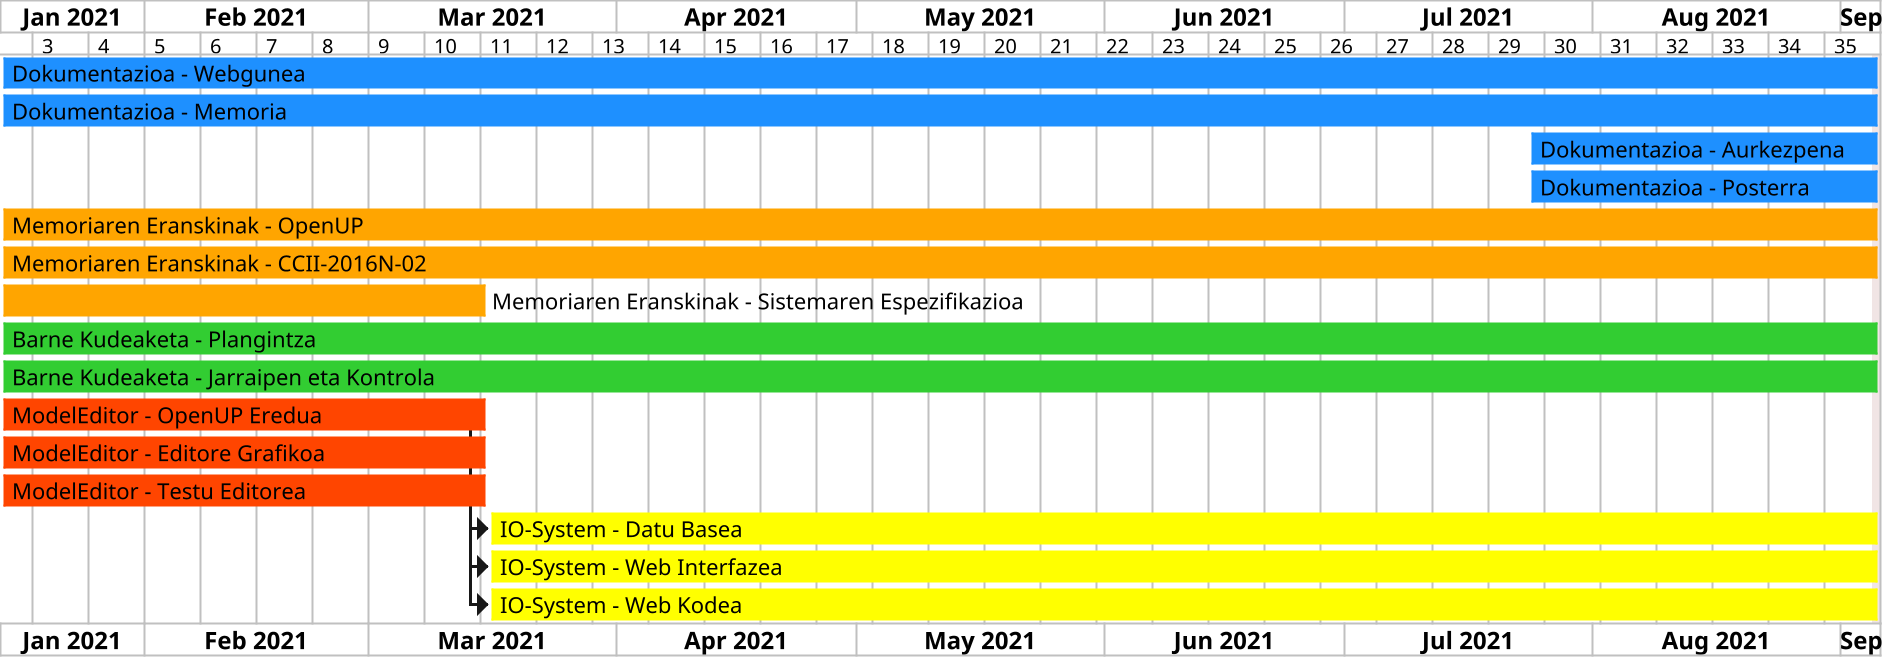 @startgantt Gantt_2
scale 2
printscale weekly

project starts the 2021/01/14
2021/09/05 is closed

'Dokumentazioa'
[Dokumentazioa - Webgunea] starts 2021/01/14 and ends 2021/09/05
[Dokumentazioa - Memoria] starts 2021/01/14 and ends 2021/09/05
[Dokumentazioa - Aurkezpena] starts 2021/07/24 and ends 2021/09/05
[Dokumentazioa - Posterra] starts 2021/07/24 and ends 2021/09/05
[Dokumentazioa - Webgunea] is colored in DodgerBlue
[Dokumentazioa - Memoria] is colored in DodgerBlue
[Dokumentazioa - Aurkezpena] is colored in DodgerBlue
[Dokumentazioa - Posterra] is colored in DodgerBlue

'Memoriaren Eranskinak'
[Memoriaren Eranskinak - OpenUP] starts 2021/01/14 and ends 2021/09/05
[Memoriaren Eranskinak - CCII-2016N-02] starts 2021/01/14 and ends 2021/09/05
[Memoriaren Eranskinak - Sistemaren Espezifikazioa] starts 2021/01/14 and ends 2021/03/15
[Memoriaren Eranskinak - OpenUP] is colored in Orange
[Memoriaren Eranskinak - CCII-2016N-02] is colored in Orange
[Memoriaren Eranskinak - Sistemaren Espezifikazioa] is colored in Orange

'Barne Kudeaketa'
[Barne Kudeaketa - Plangintza] starts 2021/01/14 and ends 2021/09/05
[Barne Kudeaketa - Jarraipen eta Kontrola] starts 2021/01/14 and ends 2021/09/05
[Barne Kudeaketa - Plangintza] is colored in LimeGreen
[Barne Kudeaketa - Jarraipen eta Kontrola] is colored in LimeGreen

'ModelEditor'
[ModelEditor - OpenUP Eredua] starts 2021/01/14 and ends 2021/03/15
[ModelEditor - Editore Grafikoa] starts 2021/01/14 and ends 2021/03/15
[ModelEditor - Testu Editorea] starts 2021/01/14 and ends 2021/03/15
[ModelEditor - OpenUP Eredua] is colored in OrangeRed
[ModelEditor - Editore Grafikoa] is colored in OrangeRed
[ModelEditor - Testu Editorea] is colored in OrangeRed

'IO-System'
[IO-System - Datu Basea] starts 2021/03/16 and ends 2021/09/05
[IO-System - Web Interfazea] starts 2021/03/16 and ends 2021/09/05
[IO-System - Web Kodea] starts 2021/03/16 and ends 2021/09/05
[IO-System - Datu Basea] is colored in Yellow
[IO-System - Web Interfazea] is colored in Yellow
[IO-System - Web Kodea] is colored in Yellow

[ModelEditor - OpenUP Eredua] -> [IO-System - Datu Basea]
[ModelEditor - OpenUP Eredua] -> [IO-System - Web Interfazea]
[ModelEditor - OpenUP Eredua] -> [IO-System - Web Kodea]
@endgantt